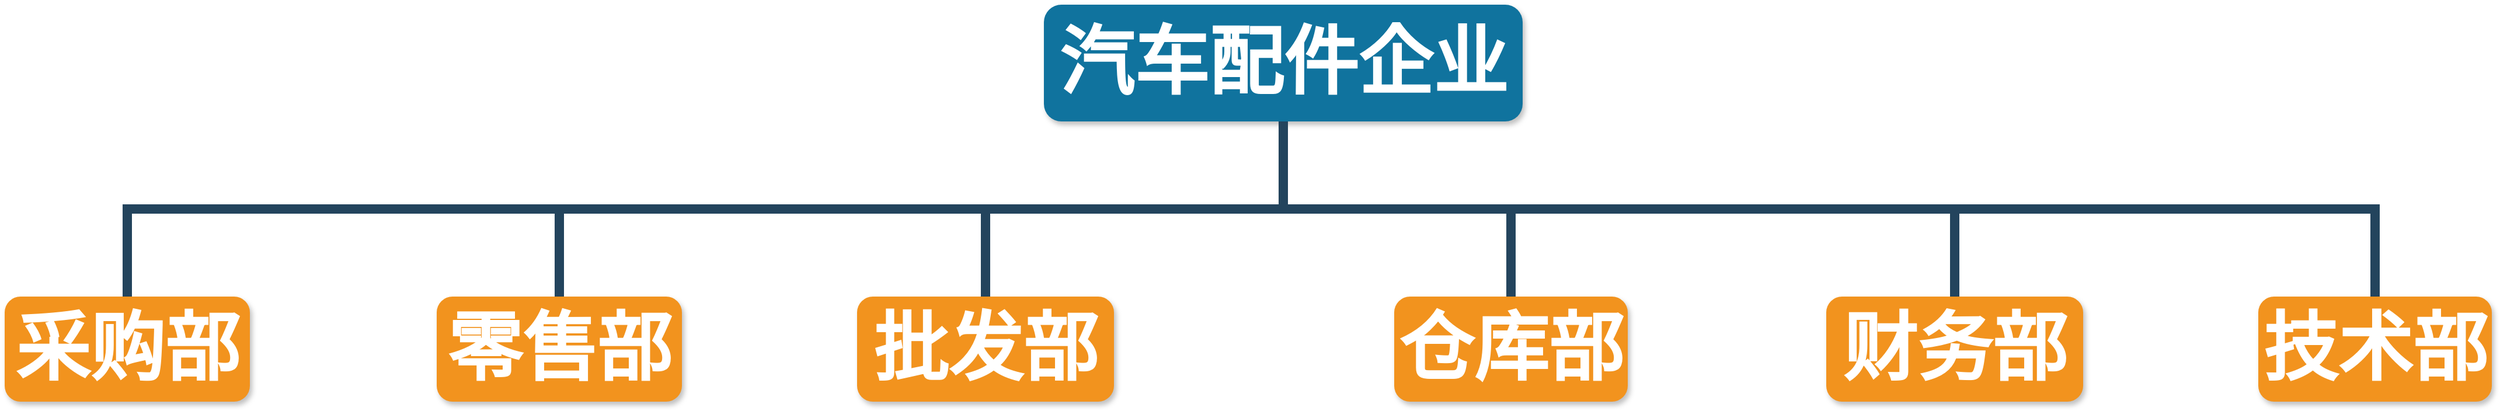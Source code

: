 <mxfile version="22.1.6" type="github">
  <diagram name="Page-1" id="64c3da0e-402f-94eb-ee01-a36477274f13">
    <mxGraphModel dx="2227" dy="2090" grid="1" gridSize="10" guides="1" tooltips="1" connect="1" arrows="1" fold="1" page="1" pageScale="1" pageWidth="1169" pageHeight="826" background="none" math="0" shadow="0">
      <root>
        <mxCell id="0" />
        <mxCell id="1" parent="0" />
        <mxCell id="2" value="汽车配件企业" style="whiteSpace=wrap;rounded=1;shadow=1;fillColor=#10739E;strokeColor=none;fontColor=#FFFFFF;fontStyle=1;fontSize=64;" parent="1" vertex="1">
          <mxGeometry x="970" y="-80" width="410" height="100" as="geometry" />
        </mxCell>
        <mxCell id="3" value="采购部" style="whiteSpace=wrap;rounded=1;fillColor=#F2931E;strokeColor=none;shadow=1;fontColor=#FFFFFF;fontStyle=1;fontSize=64;" parent="1" vertex="1">
          <mxGeometry x="80" y="170" width="210" height="90" as="geometry" />
        </mxCell>
        <mxCell id="4" value="零售部" style="whiteSpace=wrap;rounded=1;fillColor=#F2931E;strokeColor=none;shadow=1;fontColor=#FFFFFF;fontStyle=1;fontSize=64;" parent="1" vertex="1">
          <mxGeometry x="450" y="170" width="210" height="90" as="geometry" />
        </mxCell>
        <mxCell id="5" value="技术部" style="whiteSpace=wrap;rounded=1;fillColor=#F2931E;strokeColor=none;shadow=1;fontColor=#FFFFFF;fontStyle=1;fontSize=64;" parent="1" vertex="1">
          <mxGeometry x="2010" y="170" width="200" height="90" as="geometry" />
        </mxCell>
        <mxCell id="6" value="批发部" style="whiteSpace=wrap;rounded=1;fillColor=#F2931E;strokeColor=none;shadow=1;fontColor=#FFFFFF;fontStyle=1;fontSize=64;" parent="1" vertex="1">
          <mxGeometry x="810" y="170" width="220" height="90" as="geometry" />
        </mxCell>
        <mxCell id="7" value="仓库部" style="whiteSpace=wrap;rounded=1;fillColor=#F2931E;strokeColor=none;shadow=1;fontColor=#FFFFFF;fontStyle=1;fontSize=64;" parent="1" vertex="1">
          <mxGeometry x="1270" y="170" width="200" height="90" as="geometry" />
        </mxCell>
        <mxCell id="8" value="财务部" style="whiteSpace=wrap;rounded=1;fillColor=#F2931E;strokeColor=none;shadow=1;fontColor=#FFFFFF;fontStyle=1;fontSize=64;" parent="1" vertex="1">
          <mxGeometry x="1640" y="170" width="220" height="90" as="geometry" />
        </mxCell>
        <mxCell id="229" value="" style="edgeStyle=elbowEdgeStyle;elbow=vertical;rounded=0;fontColor=#000000;endArrow=none;endFill=0;strokeWidth=8;strokeColor=#23445D;" parent="1" source="2" target="3" edge="1">
          <mxGeometry width="100" height="100" relative="1" as="geometry">
            <mxPoint x="540" y="140" as="sourcePoint" />
            <mxPoint x="640" y="40" as="targetPoint" />
          </mxGeometry>
        </mxCell>
        <mxCell id="230" value="" style="edgeStyle=elbowEdgeStyle;elbow=vertical;rounded=0;fontColor=#000000;endArrow=none;endFill=0;strokeWidth=8;strokeColor=#23445D;" parent="1" source="2" target="4" edge="1">
          <mxGeometry width="100" height="100" relative="1" as="geometry">
            <mxPoint x="550" y="150" as="sourcePoint" />
            <mxPoint x="650" y="50" as="targetPoint" />
          </mxGeometry>
        </mxCell>
        <mxCell id="231" value="" style="edgeStyle=elbowEdgeStyle;elbow=vertical;rounded=0;fontColor=#000000;endArrow=none;endFill=0;strokeWidth=8;strokeColor=#23445D;" parent="1" source="2" target="6" edge="1">
          <mxGeometry width="100" height="100" relative="1" as="geometry">
            <mxPoint x="560" y="160" as="sourcePoint" />
            <mxPoint x="660" y="60" as="targetPoint" />
          </mxGeometry>
        </mxCell>
        <mxCell id="232" value="" style="edgeStyle=elbowEdgeStyle;elbow=vertical;rounded=0;fontColor=#000000;endArrow=none;endFill=0;strokeWidth=8;strokeColor=#23445D;" parent="1" source="2" target="7" edge="1">
          <mxGeometry width="100" height="100" relative="1" as="geometry">
            <mxPoint x="570" y="170" as="sourcePoint" />
            <mxPoint x="670" y="70" as="targetPoint" />
          </mxGeometry>
        </mxCell>
        <mxCell id="233" value="" style="edgeStyle=elbowEdgeStyle;elbow=vertical;rounded=0;fontColor=#000000;endArrow=none;endFill=0;strokeWidth=8;strokeColor=#23445D;" parent="1" source="2" target="8" edge="1">
          <mxGeometry width="100" height="100" relative="1" as="geometry">
            <mxPoint x="580" y="180" as="sourcePoint" />
            <mxPoint x="680" y="80" as="targetPoint" />
          </mxGeometry>
        </mxCell>
        <mxCell id="234" value="" style="edgeStyle=elbowEdgeStyle;elbow=vertical;rounded=0;fontColor=#000000;endArrow=none;endFill=0;strokeWidth=8;strokeColor=#23445D;" parent="1" source="2" target="5" edge="1">
          <mxGeometry width="100" height="100" relative="1" as="geometry">
            <mxPoint x="590" y="190" as="sourcePoint" />
            <mxPoint x="690" y="90" as="targetPoint" />
          </mxGeometry>
        </mxCell>
      </root>
    </mxGraphModel>
  </diagram>
</mxfile>
